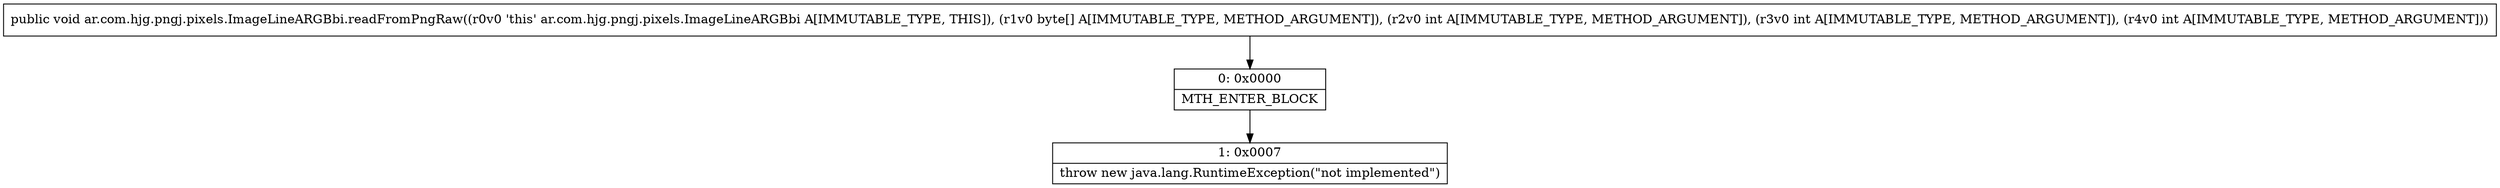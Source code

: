 digraph "CFG forar.com.hjg.pngj.pixels.ImageLineARGBbi.readFromPngRaw([BIII)V" {
Node_0 [shape=record,label="{0\:\ 0x0000|MTH_ENTER_BLOCK\l}"];
Node_1 [shape=record,label="{1\:\ 0x0007|throw new java.lang.RuntimeException(\"not implemented\")\l}"];
MethodNode[shape=record,label="{public void ar.com.hjg.pngj.pixels.ImageLineARGBbi.readFromPngRaw((r0v0 'this' ar.com.hjg.pngj.pixels.ImageLineARGBbi A[IMMUTABLE_TYPE, THIS]), (r1v0 byte[] A[IMMUTABLE_TYPE, METHOD_ARGUMENT]), (r2v0 int A[IMMUTABLE_TYPE, METHOD_ARGUMENT]), (r3v0 int A[IMMUTABLE_TYPE, METHOD_ARGUMENT]), (r4v0 int A[IMMUTABLE_TYPE, METHOD_ARGUMENT])) }"];
MethodNode -> Node_0;
Node_0 -> Node_1;
}

